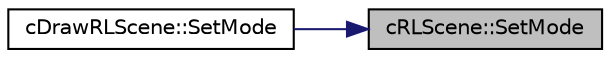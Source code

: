 digraph "cRLScene::SetMode"
{
 // LATEX_PDF_SIZE
  edge [fontname="Helvetica",fontsize="10",labelfontname="Helvetica",labelfontsize="10"];
  node [fontname="Helvetica",fontsize="10",shape=record];
  rankdir="RL";
  Node1 [label="cRLScene::SetMode",height=0.2,width=0.4,color="black", fillcolor="grey75", style="filled", fontcolor="black",tooltip=" "];
  Node1 -> Node2 [dir="back",color="midnightblue",fontsize="10",style="solid",fontname="Helvetica"];
  Node2 [label="cDrawRLScene::SetMode",height=0.2,width=0.4,color="black", fillcolor="white", style="filled",URL="$classc_draw_r_l_scene.html#ae77c5cd5035128e331c1f513ac6caa5d",tooltip=" "];
}

